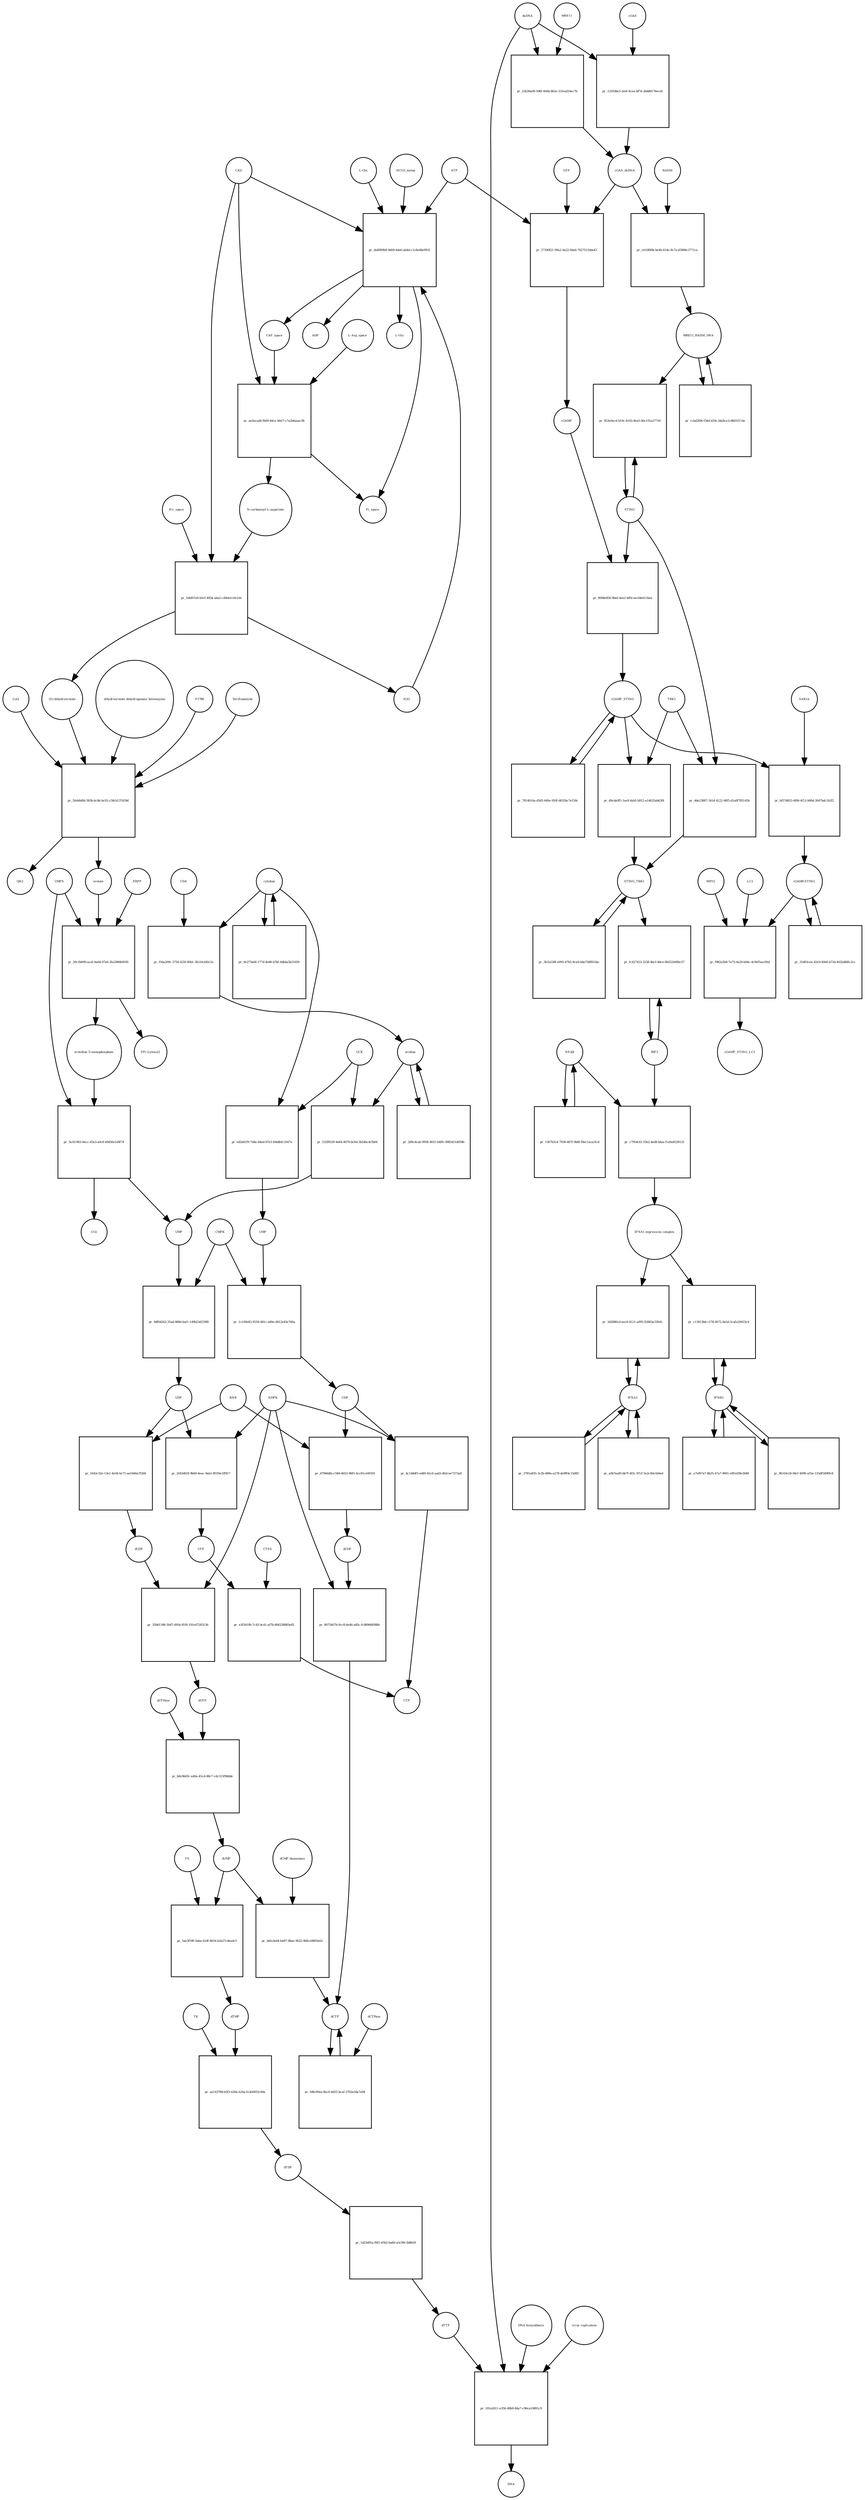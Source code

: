 strict digraph  {
"L-Gln" [annotation="", bipartite=0, cls="simple chemical", fontsize=4, label="L-Gln", shape=circle];
"pr_da8989b9-9d09-4de6-ab4d-c1c8e48e9931" [annotation="", bipartite=1, cls=process, fontsize=4, label="pr_da8989b9-9d09-4de6-ab4d-c1c8e48e9931", shape=square];
CAP_space [annotation="", bipartite=0, cls="simple chemical", fontsize=4, label=CAP_space, shape=circle];
CAD [annotation="", bipartite=0, cls=macromolecule, fontsize=4, label=CAD, shape=circle];
HCO3_minus [annotation="", bipartite=0, cls="simple chemical", fontsize=4, label=HCO3_minus, shape=circle];
H2O [annotation="", bipartite=0, cls="simple chemical", fontsize=4, label=H2O, shape=circle];
ATP [annotation="", bipartite=0, cls="simple chemical", fontsize=4, label=ATP, shape=circle];
"L-Glu" [annotation="", bipartite=0, cls="simple chemical", fontsize=4, label="L-Glu", shape=circle];
ADP [annotation="", bipartite=0, cls="simple chemical", fontsize=4, label=ADP, shape=circle];
Pi_space [annotation="", bipartite=0, cls="simple chemical", fontsize=4, label=Pi_space, shape=circle];
cytidine [annotation="", bipartite=0, cls="simple chemical", fontsize=4, label=cytidine, shape=circle];
"pr_f5da209c-3750-425f-80b1-3fe10cb92c5c" [annotation="", bipartite=1, cls=process, fontsize=4, label="pr_f5da209c-3750-425f-80b1-3fe10cb92c5c", shape=square];
uridine [annotation="", bipartite=0, cls="simple chemical", fontsize=4, label=uridine, shape=circle];
CDA [annotation="", bipartite=0, cls=macromolecule, fontsize=4, label=CDA, shape=circle];
"pr_532f8529-4e64-4679-bc6d-3b54bc4cfb84" [annotation="", bipartite=1, cls=process, fontsize=4, label="pr_532f8529-4e64-4679-bc6d-3b54bc4cfb84", shape=square];
UMP [annotation="", bipartite=0, cls="simple chemical", fontsize=4, label=UMP, shape=circle];
UCK [annotation="", bipartite=0, cls=macromolecule, fontsize=4, label=UCK, shape=circle];
"pr_ed2d41f9-7d4e-44ed-87e3-fd4db411047a" [annotation="", bipartite=1, cls=process, fontsize=4, label="pr_ed2d41f9-7d4e-44ed-87e3-fd4db411047a", shape=square];
CMP [annotation="", bipartite=0, cls="simple chemical", fontsize=4, label=CMP, shape=circle];
"pr_2d9cdcab-9958-4021-b485-3985451d058b" [annotation="", bipartite=1, cls=process, fontsize=4, label="pr_2d9cdcab-9958-4021-b485-3985451d058b", shape=square];
"pr_9e273a66-177d-4e88-b7bf-4db6a5b31659" [annotation="", bipartite=1, cls=process, fontsize=4, label="pr_9e273a66-177d-4e88-b7bf-4db6a5b31659", shape=square];
"pr_9df64263-35ad-488d-baf1-149b23d159f8" [annotation="", bipartite=1, cls=process, fontsize=4, label="pr_9df64263-35ad-488d-baf1-149b23d159f8", shape=square];
UDP [annotation="", bipartite=0, cls="simple chemical", fontsize=4, label=UDP, shape=circle];
CMPK [annotation="", bipartite=0, cls=macromolecule, fontsize=4, label=CMPK, shape=circle];
"pr_1c109e83-9558-481c-a80e-d912e43e766a" [annotation="", bipartite=1, cls=process, fontsize=4, label="pr_1c109e83-9558-481c-a80e-d912e43e766a", shape=square];
CDP [annotation="", bipartite=0, cls="simple chemical", fontsize=4, label=CDP, shape=circle];
"pr_2043d02f-9b60-4eac-9ab1-8f1f0e1ff817" [annotation="", bipartite=1, cls=process, fontsize=4, label="pr_2043d02f-9b60-4eac-9ab1-8f1f0e1ff817", shape=square];
UTP [annotation="", bipartite=0, cls="simple chemical", fontsize=4, label=UTP, shape=circle];
NDPK [annotation="", bipartite=0, cls=macromolecule, fontsize=4, label=NDPK, shape=circle];
"pr_4c148df5-ed49-45c0-aad3-d62cee7273a8" [annotation="", bipartite=1, cls=process, fontsize=4, label="pr_4c148df5-ed49-45c0-aad3-d62cee7273a8", shape=square];
CTP [annotation="", bipartite=0, cls="simple chemical", fontsize=4, label=CTP, shape=circle];
"pr_e2f5619b-7c43-4c41-af7b-806238883e82" [annotation="", bipartite=1, cls=process, fontsize=4, label="pr_e2f5619b-7c43-4c41-af7b-806238883e82", shape=square];
CTPS [annotation="", bipartite=0, cls=macromolecule, fontsize=4, label=CTPS, shape=circle];
"pr_1642c32e-13e1-4e58-bc71-ae5446a7f2b9" [annotation="", bipartite=1, cls=process, fontsize=4, label="pr_1642c32e-13e1-4e58-bc71-ae5446a7f2b9", shape=square];
dUDP [annotation="", bipartite=0, cls="simple chemical", fontsize=4, label=dUDP, shape=circle];
RNR [annotation="", bipartite=0, cls=macromolecule, fontsize=4, label=RNR, shape=circle];
"pr_35b81348-50d7-495d-81f6-191e0728313b" [annotation="", bipartite=1, cls=process, fontsize=4, label="pr_35b81348-50d7-495d-81f6-191e0728313b", shape=square];
dUTP [annotation="", bipartite=0, cls="simple chemical", fontsize=4, label=dUTP, shape=circle];
dCDP [annotation="", bipartite=0, cls="simple chemical", fontsize=4, label=dCDP, shape=circle];
"pr_8075467b-9cc8-4e46-a85c-fc88966f088b" [annotation="", bipartite=1, cls=process, fontsize=4, label="pr_8075467b-9cc8-4e46-a85c-fc88966f088b", shape=square];
dCTP [annotation="", bipartite=0, cls="simple chemical", fontsize=4, label=dCTP, shape=circle];
"pr_d7966dfa-c584-4653-96f5-4cc81ce00181" [annotation="", bipartite=1, cls=process, fontsize=4, label="pr_d7966dfa-c584-4653-96f5-4cc81ce00181", shape=square];
"pr_bdc06d3c-a40a-45cd-88c7-cdc515f98dde" [annotation="", bipartite=1, cls=process, fontsize=4, label="pr_bdc06d3c-a40a-45cd-88c7-cdc515f98dde", shape=square];
dUMP [annotation="", bipartite=0, cls="simple chemical", fontsize=4, label=dUMP, shape=circle];
dUTPase [annotation="", bipartite=0, cls=macromolecule, fontsize=4, label=dUTPase, shape=circle];
"pr_fd8c99ee-8ec6-4d55-bcaf-5762e5da7a94" [annotation="", bipartite=1, cls=process, fontsize=4, label="pr_fd8c99ee-8ec6-4d55-bcaf-5762e5da7a94", shape=square];
dCTPase [annotation="", bipartite=0, cls=macromolecule, fontsize=4, label=dCTPase, shape=circle];
"pr_dafa3a44-b447-48ae-9b22-068ca9865e62" [annotation="", bipartite=1, cls=process, fontsize=4, label="pr_dafa3a44-b447-48ae-9b22-068ca9865e62", shape=square];
"dCMP deaminase" [annotation="", bipartite=0, cls=macromolecule, fontsize=4, label="dCMP deaminase", shape=circle];
"pr_5ae3f59f-5aba-41df-8d16-b2e27cdeadc5" [annotation="", bipartite=1, cls=process, fontsize=4, label="pr_5ae3f59f-5aba-41df-8d16-b2e27cdeadc5", shape=square];
dTMP [annotation="", bipartite=0, cls="simple chemical", fontsize=4, label=dTMP, shape=circle];
TS [annotation="", bipartite=0, cls=macromolecule, fontsize=4, label=TS, shape=circle];
"pr_ae143788-b5f3-430a-b24a-fe3e6853c00a" [annotation="", bipartite=1, cls=process, fontsize=4, label="pr_ae143788-b5f3-430a-b24a-fe3e6853c00a", shape=square];
dTDP [annotation="", bipartite=0, cls="simple chemical", fontsize=4, label=dTDP, shape=circle];
TK [annotation="", bipartite=0, cls=macromolecule, fontsize=4, label=TK, shape=circle];
"pr_1d23d91a-f6f1-45b2-ba60-a5c99c3b8b59" [annotation="", bipartite=1, cls=process, fontsize=4, label="pr_1d23d91a-f6f1-45b2-ba60-a5c99c3b8b59", shape=square];
dTTP [annotation="", bipartite=0, cls="simple chemical", fontsize=4, label=dTTP, shape=circle];
dsDNA [annotation="", bipartite=0, cls="simple chemical", fontsize=4, label=dsDNA, shape=circle];
"pr_122938e3-2eef-4cea-bf7d-2bdd8176ece0" [annotation="", bipartite=1, cls=process, fontsize=4, label="pr_122938e3-2eef-4cea-bf7d-2bdd8176ece0", shape=square];
cGAS [annotation="", bipartite=0, cls=macromolecule, fontsize=4, label=cGAS, shape=circle];
cGAS_dsDNA [annotation="", bipartite=0, cls=complex, fontsize=4, label=cGAS_dsDNA, shape=circle];
"pr_57180f21-99a2-4a22-9da6-7627511bbe43" [annotation="", bipartite=1, cls=process, fontsize=4, label="pr_57180f21-99a2-4a22-9da6-7627511bbe43", shape=square];
GTP [annotation="", bipartite=0, cls="simple chemical", fontsize=4, label=GTP, shape=circle];
cGAMP [annotation="", bipartite=0, cls="simple chemical", fontsize=4, label=cGAMP, shape=circle];
"pr_9008e856-8bef-4ee2-bffd-eecfde611bee" [annotation="", bipartite=1, cls=process, fontsize=4, label="pr_9008e856-8bef-4ee2-bffd-eecfde611bee", shape=square];
STING [annotation="", bipartite=0, cls="macromolecule multimer", fontsize=4, label=STING, shape=circle];
cGAMP_STING [annotation="", bipartite=0, cls=complex, fontsize=4, label=cGAMP_STING, shape=circle];
TBK1 [annotation="", bipartite=0, cls=macromolecule, fontsize=4, label=TBK1, shape=circle];
"pr_d9cda0f5-1ae9-4ab5-b912-a14625ab63f4" [annotation="", bipartite=1, cls=process, fontsize=4, label="pr_d9cda0f5-1ae9-4ab5-b912-a14625ab63f4", shape=square];
STING_TBK1 [annotation="", bipartite=0, cls=complex, fontsize=4, label=STING_TBK1, shape=circle];
"pr_7814014a-d5d5-440e-950f-d655bc7e156c" [annotation="", bipartite=1, cls=process, fontsize=4, label="pr_7814014a-d5d5-440e-950f-d655bc7e156c", shape=square];
"pr_3b1b238f-e095-47b5-9ca9-0da758f851be" [annotation="", bipartite=1, cls=process, fontsize=4, label="pr_3b1b238f-e095-47b5-9ca9-0da758f851be", shape=square];
"NF-kB" [annotation="", bipartite=0, cls=complex, fontsize=4, label="NF-kB", shape=circle];
"pr_1367b3c4-7938-467f-9b6f-f8ec1aca1fcd" [annotation="", bipartite=1, cls=process, fontsize=4, label="pr_1367b3c4-7938-467f-9b6f-f8ec1aca1fcd", shape=square];
IFNA1 [annotation="", bipartite=0, cls="nucleic acid feature", fontsize=4, label=IFNA1, shape=circle];
"pr_a0b7eaf0-bb7f-4f3c-97cf-5e2c40e1b0ed" [annotation="", bipartite=1, cls=process, fontsize=4, label="pr_a0b7eaf0-bb7f-4f3c-97cf-5e2c40e1b0ed", shape=square];
IFNB1 [annotation="", bipartite=0, cls="nucleic acid feature", fontsize=4, label=IFNB1, shape=circle];
"pr_8fc63e18-06cf-4090-a55e-155df549f9c8" [annotation="", bipartite=1, cls=process, fontsize=4, label="pr_8fc63e18-06cf-4090-a55e-155df549f9c8", shape=square];
"pr_2781e835-3c2b-489a-a278-de9ff4c15d85" [annotation="", bipartite=1, cls=process, fontsize=4, label="pr_2781e835-3c2b-489a-a278-de9ff4c15d85", shape=square];
"pr_a7ef67a7-8b35-47a7-9001-ef81d39e3948" [annotation="", bipartite=1, cls=process, fontsize=4, label="pr_a7ef67a7-8b35-47a7-9001-ef81d39e3948", shape=square];
"pr_c13913bd-c578-4672-8a5d-5cafa29433c4" [annotation="", bipartite=1, cls=process, fontsize=4, label="pr_c13913bd-c578-4672-8a5d-5cafa29433c4", shape=square];
"IFNA1 expression complex" [annotation="", bipartite=0, cls=complex, fontsize=4, label="IFNA1 expression complex", shape=circle];
"cGAMP-STING" [annotation="", bipartite=0, cls=complex, fontsize=4, label="cGAMP-STING", shape=circle];
"pr_35493cea-42e9-40e6-b73d-4032d86fc2cc" [annotation="", bipartite=1, cls=process, fontsize=4, label="pr_35493cea-42e9-40e6-b73d-4032d86fc2cc", shape=square];
"pr_22b30a08-596f-4044-862e-331eaf24ec7b" [annotation="", bipartite=1, cls=process, fontsize=4, label="pr_22b30a08-596f-4044-862e-331eaf24ec7b", shape=square];
MRE11 [annotation="", bipartite=0, cls="macromolecule multimer", fontsize=4, label=MRE11, shape=circle];
RAD50 [annotation="", bipartite=0, cls="macromolecule multimer", fontsize=4, label=RAD50, shape=circle];
"pr_cb10f80b-be4b-414e-8c7a-d3968c2771ca" [annotation="", bipartite=1, cls=process, fontsize=4, label="pr_cb10f80b-be4b-414e-8c7a-d3968c2771ca", shape=square];
MRE11_RAD50_DNA [annotation="", bipartite=0, cls=complex, fontsize=4, label=MRE11_RAD50_DNA, shape=circle];
IRF3 [annotation="", bipartite=0, cls="macromolecule multimer", fontsize=4, label=IRF3, shape=circle];
"pr_fc427453-3238-4bcf-8dce-8b552449bc57" [annotation="", bipartite=1, cls=process, fontsize=4, label="pr_fc427453-3238-4bcf-8dce-8b552449bc57", shape=square];
"pr_bf57d655-4f66-4f13-b90d-3047bdc1b2f2" [annotation="", bipartite=1, cls=process, fontsize=4, label="pr_bf57d655-4f66-4f13-b90d-3047bdc1b2f2", shape=square];
SAR1A [annotation="", bipartite=0, cls=macromolecule, fontsize=4, label=SAR1A, shape=circle];
"pr_f982a5b6-7a75-4e29-b06c-4c9ef5aa1f6d" [annotation="", bipartite=1, cls=process, fontsize=4, label="pr_f982a5b6-7a75-4e29-b06c-4c9ef5aa1f6d", shape=square];
LC3 [annotation="", bipartite=0, cls=macromolecule, fontsize=4, label=LC3, shape=circle];
cGAMP_STING_LC3 [annotation="", bipartite=0, cls=complex, fontsize=4, label=cGAMP_STING_LC3, shape=circle];
WIPI2 [annotation="", bipartite=0, cls=macromolecule, fontsize=4, label=WIPI2, shape=circle];
"pr_853e9ec4-b19c-4163-8ea5-40c191a37718" [annotation="", bipartite=1, cls=process, fontsize=4, label="pr_853e9ec4-b19c-4163-8ea5-40c191a37718", shape=square];
"pr_dde23887-341d-4122-96f5-d1a0f785145b" [annotation="", bipartite=1, cls=process, fontsize=4, label="pr_dde23887-341d-4122-96f5-d1a0f785145b", shape=square];
"pr_ccbd2f96-f34d-459c-bb2b-e1c8601f114a" [annotation="", bipartite=1, cls=process, fontsize=4, label="pr_ccbd2f96-f34d-459c-bb2b-e1c8601f114a", shape=square];
"pr_ae0acadb-fb09-44ce-b0e7-c7a2b6aaac9b" [annotation="", bipartite=1, cls=process, fontsize=4, label="pr_ae0acadb-fb09-44ce-b0e7-c7a2b6aaac9b", shape=square];
"N-carbamoyl-L-aspartate" [annotation="", bipartite=0, cls="simple chemical", fontsize=4, label="N-carbamoyl-L-aspartate", shape=circle];
"L-Asp_space" [annotation="", bipartite=0, cls="simple chemical", fontsize=4, label="L-Asp_space", shape=circle];
"pr_1bbf67e9-b5cf-4834-aba2-cd9eb1c0e1eb" [annotation="", bipartite=1, cls=process, fontsize=4, label="pr_1bbf67e9-b5cf-4834-aba2-cd9eb1c0e1eb", shape=square];
"(S)-dihydroorotate" [annotation="", bipartite=0, cls="simple chemical", fontsize=4, label="(S)-dihydroorotate", shape=circle];
"H+_space" [annotation="", bipartite=0, cls="simple chemical", fontsize=4, label="H+_space", shape=circle];
"pr_5feb8d0d-583b-4c8d-bc92-c58cb137d39d" [annotation="", bipartite=1, cls=process, fontsize=4, label="pr_5feb8d0d-583b-4c8d-bc92-c58cb137d39d", shape=square];
orotate [annotation="", bipartite=0, cls="simple chemical", fontsize=4, label=orotate, shape=circle];
"dihydroorotate dehydrogenase holoenzyme" [annotation="", bipartite=0, cls="simple chemical", fontsize=4, label="dihydroorotate dehydrogenase holoenzyme", shape=circle];
P1788 [annotation="", bipartite=0, cls="simple chemical", fontsize=4, label=P1788, shape=circle];
Teriflunomide [annotation="", bipartite=0, cls="simple chemical", fontsize=4, label=Teriflunomide, shape=circle];
CoQ [annotation="", bipartite=0, cls="simple chemical", fontsize=4, label=CoQ, shape=circle];
QH2 [annotation="", bipartite=0, cls="simple chemical", fontsize=4, label=QH2, shape=circle];
"pr_50c5b099-acaf-4a0d-97a6-3fa2986b9595" [annotation="", bipartite=1, cls=process, fontsize=4, label="pr_50c5b099-acaf-4a0d-97a6-3fa2986b9595", shape=square];
"orotidine 5'-monophosphate" [annotation="", bipartite=0, cls="simple chemical", fontsize=4, label="orotidine 5'-monophosphate", shape=circle];
UMPS [annotation="", bipartite=0, cls="macromolecule multimer", fontsize=4, label=UMPS, shape=circle];
PRPP [annotation="", bipartite=0, cls="simple chemical", fontsize=4, label=PRPP, shape=circle];
"PPi [cytosol]" [annotation="", bipartite=0, cls="simple chemical", fontsize=4, label="PPi [cytosol]", shape=circle];
"pr_5a1fc963-8ecc-45a3-a0c8-b9d56e1e8f74" [annotation="", bipartite=1, cls=process, fontsize=4, label="pr_5a1fc963-8ecc-45a3-a0c8-b9d56e1e8f74", shape=square];
CO2 [annotation="", bipartite=0, cls="simple chemical", fontsize=4, label=CO2, shape=circle];
"pr_181a2611-e356-48b9-84a7-c96ca10891c9" [annotation="", bipartite=1, cls=process, fontsize=4, label="pr_181a2611-e356-48b9-84a7-c96ca10891c9", shape=square];
DNA [annotation="", bipartite=0, cls="nucleic acid feature", fontsize=4, label=DNA, shape=circle];
"DNA biosynthesis" [annotation="urn_miriam_obo.go_GO%3A0071897", bipartite=0, cls=phenotype, fontsize=4, label="DNA biosynthesis", shape=circle];
"virus replication" [annotation="", bipartite=0, cls=phenotype, fontsize=4, label="virus replication", shape=circle];
"pr_2d2880cd-eec8-4121-a995-92883a33fefc" [annotation="", bipartite=1, cls=process, fontsize=4, label="pr_2d2880cd-eec8-4121-a995-92883a33fefc", shape=square];
"pr_c7954cf2-55b2-4ed8-bfaa-f1a9a8228125" [annotation="", bipartite=1, cls=process, fontsize=4, label="pr_c7954cf2-55b2-4ed8-bfaa-f1a9a8228125", shape=square];
"L-Gln" -> "pr_da8989b9-9d09-4de6-ab4d-c1c8e48e9931"  [annotation="", interaction_type=consumption];
"pr_da8989b9-9d09-4de6-ab4d-c1c8e48e9931" -> CAP_space  [annotation="", interaction_type=production];
"pr_da8989b9-9d09-4de6-ab4d-c1c8e48e9931" -> "L-Glu"  [annotation="", interaction_type=production];
"pr_da8989b9-9d09-4de6-ab4d-c1c8e48e9931" -> ADP  [annotation="", interaction_type=production];
"pr_da8989b9-9d09-4de6-ab4d-c1c8e48e9931" -> Pi_space  [annotation="", interaction_type=production];
CAP_space -> "pr_ae0acadb-fb09-44ce-b0e7-c7a2b6aaac9b"  [annotation="", interaction_type=consumption];
CAD -> "pr_da8989b9-9d09-4de6-ab4d-c1c8e48e9931"  [annotation=urn_miriam_reactome_REACT_1698, interaction_type=catalysis];
CAD -> "pr_ae0acadb-fb09-44ce-b0e7-c7a2b6aaac9b"  [annotation=urn_miriam_reactome_REACT_1698, interaction_type=catalysis];
CAD -> "pr_1bbf67e9-b5cf-4834-aba2-cd9eb1c0e1eb"  [annotation=urn_miriam_reactome_REACT_1698, interaction_type=catalysis];
HCO3_minus -> "pr_da8989b9-9d09-4de6-ab4d-c1c8e48e9931"  [annotation="", interaction_type=consumption];
H2O -> "pr_da8989b9-9d09-4de6-ab4d-c1c8e48e9931"  [annotation="", interaction_type=consumption];
ATP -> "pr_da8989b9-9d09-4de6-ab4d-c1c8e48e9931"  [annotation="", interaction_type=consumption];
ATP -> "pr_57180f21-99a2-4a22-9da6-7627511bbe43"  [annotation="", interaction_type=consumption];
cytidine -> "pr_f5da209c-3750-425f-80b1-3fe10cb92c5c"  [annotation="", interaction_type=consumption];
cytidine -> "pr_ed2d41f9-7d4e-44ed-87e3-fd4db411047a"  [annotation="", interaction_type=consumption];
cytidine -> "pr_9e273a66-177d-4e88-b7bf-4db6a5b31659"  [annotation="", interaction_type=consumption];
"pr_f5da209c-3750-425f-80b1-3fe10cb92c5c" -> uridine  [annotation="", interaction_type=production];
uridine -> "pr_532f8529-4e64-4679-bc6d-3b54bc4cfb84"  [annotation="", interaction_type=consumption];
uridine -> "pr_2d9cdcab-9958-4021-b485-3985451d058b"  [annotation="", interaction_type=consumption];
CDA -> "pr_f5da209c-3750-425f-80b1-3fe10cb92c5c"  [annotation="", interaction_type=catalysis];
"pr_532f8529-4e64-4679-bc6d-3b54bc4cfb84" -> UMP  [annotation="", interaction_type=production];
UMP -> "pr_9df64263-35ad-488d-baf1-149b23d159f8"  [annotation="", interaction_type=consumption];
UCK -> "pr_532f8529-4e64-4679-bc6d-3b54bc4cfb84"  [annotation="", interaction_type=catalysis];
UCK -> "pr_ed2d41f9-7d4e-44ed-87e3-fd4db411047a"  [annotation="", interaction_type=catalysis];
"pr_ed2d41f9-7d4e-44ed-87e3-fd4db411047a" -> CMP  [annotation="", interaction_type=production];
CMP -> "pr_1c109e83-9558-481c-a80e-d912e43e766a"  [annotation="", interaction_type=consumption];
"pr_2d9cdcab-9958-4021-b485-3985451d058b" -> uridine  [annotation="", interaction_type=production];
"pr_9e273a66-177d-4e88-b7bf-4db6a5b31659" -> cytidine  [annotation="", interaction_type=production];
"pr_9df64263-35ad-488d-baf1-149b23d159f8" -> UDP  [annotation="", interaction_type=production];
UDP -> "pr_2043d02f-9b60-4eac-9ab1-8f1f0e1ff817"  [annotation="", interaction_type=consumption];
UDP -> "pr_1642c32e-13e1-4e58-bc71-ae5446a7f2b9"  [annotation="", interaction_type=consumption];
CMPK -> "pr_9df64263-35ad-488d-baf1-149b23d159f8"  [annotation="", interaction_type=catalysis];
CMPK -> "pr_1c109e83-9558-481c-a80e-d912e43e766a"  [annotation="", interaction_type=catalysis];
"pr_1c109e83-9558-481c-a80e-d912e43e766a" -> CDP  [annotation="", interaction_type=production];
CDP -> "pr_4c148df5-ed49-45c0-aad3-d62cee7273a8"  [annotation="", interaction_type=consumption];
CDP -> "pr_d7966dfa-c584-4653-96f5-4cc81ce00181"  [annotation="", interaction_type=consumption];
"pr_2043d02f-9b60-4eac-9ab1-8f1f0e1ff817" -> UTP  [annotation="", interaction_type=production];
UTP -> "pr_e2f5619b-7c43-4c41-af7b-806238883e82"  [annotation="", interaction_type=consumption];
NDPK -> "pr_2043d02f-9b60-4eac-9ab1-8f1f0e1ff817"  [annotation="", interaction_type=catalysis];
NDPK -> "pr_4c148df5-ed49-45c0-aad3-d62cee7273a8"  [annotation="", interaction_type=catalysis];
NDPK -> "pr_35b81348-50d7-495d-81f6-191e0728313b"  [annotation="", interaction_type=catalysis];
NDPK -> "pr_8075467b-9cc8-4e46-a85c-fc88966f088b"  [annotation="", interaction_type=catalysis];
"pr_4c148df5-ed49-45c0-aad3-d62cee7273a8" -> CTP  [annotation="", interaction_type=production];
"pr_e2f5619b-7c43-4c41-af7b-806238883e82" -> CTP  [annotation="", interaction_type=production];
CTPS -> "pr_e2f5619b-7c43-4c41-af7b-806238883e82"  [annotation="", interaction_type=catalysis];
"pr_1642c32e-13e1-4e58-bc71-ae5446a7f2b9" -> dUDP  [annotation="", interaction_type=production];
dUDP -> "pr_35b81348-50d7-495d-81f6-191e0728313b"  [annotation="", interaction_type=consumption];
RNR -> "pr_1642c32e-13e1-4e58-bc71-ae5446a7f2b9"  [annotation="", interaction_type=catalysis];
RNR -> "pr_d7966dfa-c584-4653-96f5-4cc81ce00181"  [annotation="", interaction_type=catalysis];
"pr_35b81348-50d7-495d-81f6-191e0728313b" -> dUTP  [annotation="", interaction_type=production];
dUTP -> "pr_bdc06d3c-a40a-45cd-88c7-cdc515f98dde"  [annotation="", interaction_type=consumption];
dCDP -> "pr_8075467b-9cc8-4e46-a85c-fc88966f088b"  [annotation="", interaction_type=consumption];
"pr_8075467b-9cc8-4e46-a85c-fc88966f088b" -> dCTP  [annotation="", interaction_type=production];
dCTP -> "pr_fd8c99ee-8ec6-4d55-bcaf-5762e5da7a94"  [annotation="", interaction_type=consumption];
"pr_d7966dfa-c584-4653-96f5-4cc81ce00181" -> dCDP  [annotation="", interaction_type=production];
"pr_bdc06d3c-a40a-45cd-88c7-cdc515f98dde" -> dUMP  [annotation="", interaction_type=production];
dUMP -> "pr_dafa3a44-b447-48ae-9b22-068ca9865e62"  [annotation="", interaction_type=consumption];
dUMP -> "pr_5ae3f59f-5aba-41df-8d16-b2e27cdeadc5"  [annotation="", interaction_type=consumption];
dUTPase -> "pr_bdc06d3c-a40a-45cd-88c7-cdc515f98dde"  [annotation="", interaction_type=catalysis];
"pr_fd8c99ee-8ec6-4d55-bcaf-5762e5da7a94" -> dCTP  [annotation="", interaction_type=production];
dCTPase -> "pr_fd8c99ee-8ec6-4d55-bcaf-5762e5da7a94"  [annotation="", interaction_type=catalysis];
"pr_dafa3a44-b447-48ae-9b22-068ca9865e62" -> dCTP  [annotation="", interaction_type=production];
"dCMP deaminase" -> "pr_dafa3a44-b447-48ae-9b22-068ca9865e62"  [annotation="", interaction_type=catalysis];
"pr_5ae3f59f-5aba-41df-8d16-b2e27cdeadc5" -> dTMP  [annotation="", interaction_type=production];
dTMP -> "pr_ae143788-b5f3-430a-b24a-fe3e6853c00a"  [annotation="", interaction_type=consumption];
TS -> "pr_5ae3f59f-5aba-41df-8d16-b2e27cdeadc5"  [annotation="", interaction_type=catalysis];
"pr_ae143788-b5f3-430a-b24a-fe3e6853c00a" -> dTDP  [annotation="", interaction_type=production];
dTDP -> "pr_1d23d91a-f6f1-45b2-ba60-a5c99c3b8b59"  [annotation="", interaction_type=consumption];
TK -> "pr_ae143788-b5f3-430a-b24a-fe3e6853c00a"  [annotation="", interaction_type=catalysis];
"pr_1d23d91a-f6f1-45b2-ba60-a5c99c3b8b59" -> dTTP  [annotation="", interaction_type=production];
dTTP -> "pr_181a2611-e356-48b9-84a7-c96ca10891c9"  [annotation="", interaction_type=consumption];
dsDNA -> "pr_122938e3-2eef-4cea-bf7d-2bdd8176ece0"  [annotation="", interaction_type=consumption];
dsDNA -> "pr_22b30a08-596f-4044-862e-331eaf24ec7b"  [annotation="", interaction_type=consumption];
dsDNA -> "pr_181a2611-e356-48b9-84a7-c96ca10891c9"  [annotation="", interaction_type=consumption];
"pr_122938e3-2eef-4cea-bf7d-2bdd8176ece0" -> cGAS_dsDNA  [annotation="", interaction_type=production];
cGAS -> "pr_122938e3-2eef-4cea-bf7d-2bdd8176ece0"  [annotation="", interaction_type=consumption];
cGAS_dsDNA -> "pr_57180f21-99a2-4a22-9da6-7627511bbe43"  [annotation="", interaction_type=catalysis];
cGAS_dsDNA -> "pr_cb10f80b-be4b-414e-8c7a-d3968c2771ca"  [annotation="", interaction_type=consumption];
"pr_57180f21-99a2-4a22-9da6-7627511bbe43" -> cGAMP  [annotation="", interaction_type=production];
GTP -> "pr_57180f21-99a2-4a22-9da6-7627511bbe43"  [annotation="", interaction_type=consumption];
cGAMP -> "pr_9008e856-8bef-4ee2-bffd-eecfde611bee"  [annotation="", interaction_type=consumption];
"pr_9008e856-8bef-4ee2-bffd-eecfde611bee" -> cGAMP_STING  [annotation="", interaction_type=production];
STING -> "pr_9008e856-8bef-4ee2-bffd-eecfde611bee"  [annotation="", interaction_type=consumption];
STING -> "pr_853e9ec4-b19c-4163-8ea5-40c191a37718"  [annotation="", interaction_type=consumption];
STING -> "pr_dde23887-341d-4122-96f5-d1a0f785145b"  [annotation="", interaction_type=consumption];
cGAMP_STING -> "pr_d9cda0f5-1ae9-4ab5-b912-a14625ab63f4"  [annotation="", interaction_type=consumption];
cGAMP_STING -> "pr_7814014a-d5d5-440e-950f-d655bc7e156c"  [annotation="", interaction_type=consumption];
cGAMP_STING -> "pr_bf57d655-4f66-4f13-b90d-3047bdc1b2f2"  [annotation="", interaction_type=consumption];
TBK1 -> "pr_d9cda0f5-1ae9-4ab5-b912-a14625ab63f4"  [annotation="", interaction_type=consumption];
TBK1 -> "pr_dde23887-341d-4122-96f5-d1a0f785145b"  [annotation="", interaction_type=consumption];
"pr_d9cda0f5-1ae9-4ab5-b912-a14625ab63f4" -> STING_TBK1  [annotation="", interaction_type=production];
STING_TBK1 -> "pr_3b1b238f-e095-47b5-9ca9-0da758f851be"  [annotation="", interaction_type=consumption];
STING_TBK1 -> "pr_fc427453-3238-4bcf-8dce-8b552449bc57"  [annotation="", interaction_type=catalysis];
"pr_7814014a-d5d5-440e-950f-d655bc7e156c" -> cGAMP_STING  [annotation="", interaction_type=production];
"pr_3b1b238f-e095-47b5-9ca9-0da758f851be" -> STING_TBK1  [annotation="", interaction_type=production];
"NF-kB" -> "pr_1367b3c4-7938-467f-9b6f-f8ec1aca1fcd"  [annotation="", interaction_type=consumption];
"NF-kB" -> "pr_c7954cf2-55b2-4ed8-bfaa-f1a9a8228125"  [annotation="", interaction_type=consumption];
"pr_1367b3c4-7938-467f-9b6f-f8ec1aca1fcd" -> "NF-kB"  [annotation="", interaction_type=production];
IFNA1 -> "pr_a0b7eaf0-bb7f-4f3c-97cf-5e2c40e1b0ed"  [annotation="", interaction_type=consumption];
IFNA1 -> "pr_2781e835-3c2b-489a-a278-de9ff4c15d85"  [annotation="", interaction_type=consumption];
IFNA1 -> "pr_2d2880cd-eec8-4121-a995-92883a33fefc"  [annotation="", interaction_type=consumption];
"pr_a0b7eaf0-bb7f-4f3c-97cf-5e2c40e1b0ed" -> IFNA1  [annotation="", interaction_type=production];
IFNB1 -> "pr_8fc63e18-06cf-4090-a55e-155df549f9c8"  [annotation="", interaction_type=consumption];
IFNB1 -> "pr_a7ef67a7-8b35-47a7-9001-ef81d39e3948"  [annotation="", interaction_type=consumption];
IFNB1 -> "pr_c13913bd-c578-4672-8a5d-5cafa29433c4"  [annotation="", interaction_type=consumption];
"pr_8fc63e18-06cf-4090-a55e-155df549f9c8" -> IFNB1  [annotation="", interaction_type=production];
"pr_2781e835-3c2b-489a-a278-de9ff4c15d85" -> IFNA1  [annotation="", interaction_type=production];
"pr_a7ef67a7-8b35-47a7-9001-ef81d39e3948" -> IFNB1  [annotation="", interaction_type=production];
"pr_c13913bd-c578-4672-8a5d-5cafa29433c4" -> IFNB1  [annotation="", interaction_type=production];
"IFNA1 expression complex" -> "pr_c13913bd-c578-4672-8a5d-5cafa29433c4"  [annotation="", interaction_type=stimulation];
"IFNA1 expression complex" -> "pr_2d2880cd-eec8-4121-a995-92883a33fefc"  [annotation="", interaction_type=stimulation];
"cGAMP-STING" -> "pr_35493cea-42e9-40e6-b73d-4032d86fc2cc"  [annotation="", interaction_type=consumption];
"cGAMP-STING" -> "pr_f982a5b6-7a75-4e29-b06c-4c9ef5aa1f6d"  [annotation="", interaction_type=consumption];
"pr_35493cea-42e9-40e6-b73d-4032d86fc2cc" -> "cGAMP-STING"  [annotation="", interaction_type=production];
"pr_22b30a08-596f-4044-862e-331eaf24ec7b" -> cGAS_dsDNA  [annotation="", interaction_type=production];
MRE11 -> "pr_22b30a08-596f-4044-862e-331eaf24ec7b"  [annotation="", interaction_type=consumption];
RAD50 -> "pr_cb10f80b-be4b-414e-8c7a-d3968c2771ca"  [annotation="", interaction_type=consumption];
"pr_cb10f80b-be4b-414e-8c7a-d3968c2771ca" -> MRE11_RAD50_DNA  [annotation="", interaction_type=production];
MRE11_RAD50_DNA -> "pr_853e9ec4-b19c-4163-8ea5-40c191a37718"  [annotation="", interaction_type=catalysis];
MRE11_RAD50_DNA -> "pr_ccbd2f96-f34d-459c-bb2b-e1c8601f114a"  [annotation="", interaction_type=consumption];
IRF3 -> "pr_fc427453-3238-4bcf-8dce-8b552449bc57"  [annotation="", interaction_type=consumption];
IRF3 -> "pr_c7954cf2-55b2-4ed8-bfaa-f1a9a8228125"  [annotation="", interaction_type=consumption];
"pr_fc427453-3238-4bcf-8dce-8b552449bc57" -> IRF3  [annotation="", interaction_type=production];
"pr_bf57d655-4f66-4f13-b90d-3047bdc1b2f2" -> "cGAMP-STING"  [annotation="", interaction_type=production];
SAR1A -> "pr_bf57d655-4f66-4f13-b90d-3047bdc1b2f2"  [annotation="", interaction_type=catalysis];
"pr_f982a5b6-7a75-4e29-b06c-4c9ef5aa1f6d" -> cGAMP_STING_LC3  [annotation="", interaction_type=production];
LC3 -> "pr_f982a5b6-7a75-4e29-b06c-4c9ef5aa1f6d"  [annotation="", interaction_type=consumption];
WIPI2 -> "pr_f982a5b6-7a75-4e29-b06c-4c9ef5aa1f6d"  [annotation="", interaction_type=catalysis];
"pr_853e9ec4-b19c-4163-8ea5-40c191a37718" -> STING  [annotation="", interaction_type=production];
"pr_dde23887-341d-4122-96f5-d1a0f785145b" -> STING_TBK1  [annotation="", interaction_type=production];
"pr_ccbd2f96-f34d-459c-bb2b-e1c8601f114a" -> MRE11_RAD50_DNA  [annotation="", interaction_type=production];
"pr_ae0acadb-fb09-44ce-b0e7-c7a2b6aaac9b" -> "N-carbamoyl-L-aspartate"  [annotation="", interaction_type=production];
"pr_ae0acadb-fb09-44ce-b0e7-c7a2b6aaac9b" -> Pi_space  [annotation="", interaction_type=production];
"N-carbamoyl-L-aspartate" -> "pr_1bbf67e9-b5cf-4834-aba2-cd9eb1c0e1eb"  [annotation="", interaction_type=consumption];
"L-Asp_space" -> "pr_ae0acadb-fb09-44ce-b0e7-c7a2b6aaac9b"  [annotation="", interaction_type=consumption];
"pr_1bbf67e9-b5cf-4834-aba2-cd9eb1c0e1eb" -> "(S)-dihydroorotate"  [annotation="", interaction_type=production];
"pr_1bbf67e9-b5cf-4834-aba2-cd9eb1c0e1eb" -> H2O  [annotation="", interaction_type=production];
"(S)-dihydroorotate" -> "pr_5feb8d0d-583b-4c8d-bc92-c58cb137d39d"  [annotation="", interaction_type=consumption];
"H+_space" -> "pr_1bbf67e9-b5cf-4834-aba2-cd9eb1c0e1eb"  [annotation="", interaction_type=consumption];
"pr_5feb8d0d-583b-4c8d-bc92-c58cb137d39d" -> orotate  [annotation="", interaction_type=production];
"pr_5feb8d0d-583b-4c8d-bc92-c58cb137d39d" -> QH2  [annotation="", interaction_type=production];
orotate -> "pr_50c5b099-acaf-4a0d-97a6-3fa2986b9595"  [annotation="", interaction_type=consumption];
"dihydroorotate dehydrogenase holoenzyme" -> "pr_5feb8d0d-583b-4c8d-bc92-c58cb137d39d"  [annotation=urn_miriam_reactome_REACT_1698, interaction_type=catalysis];
P1788 -> "pr_5feb8d0d-583b-4c8d-bc92-c58cb137d39d"  [annotation=urn_miriam_reactome_REACT_1698, interaction_type=inhibition];
Teriflunomide -> "pr_5feb8d0d-583b-4c8d-bc92-c58cb137d39d"  [annotation=urn_miriam_reactome_REACT_1698, interaction_type=inhibition];
CoQ -> "pr_5feb8d0d-583b-4c8d-bc92-c58cb137d39d"  [annotation="", interaction_type=consumption];
"pr_50c5b099-acaf-4a0d-97a6-3fa2986b9595" -> "orotidine 5'-monophosphate"  [annotation="", interaction_type=production];
"pr_50c5b099-acaf-4a0d-97a6-3fa2986b9595" -> "PPi [cytosol]"  [annotation="", interaction_type=production];
"orotidine 5'-monophosphate" -> "pr_5a1fc963-8ecc-45a3-a0c8-b9d56e1e8f74"  [annotation="", interaction_type=consumption];
UMPS -> "pr_50c5b099-acaf-4a0d-97a6-3fa2986b9595"  [annotation=urn_miriam_reactome_REACT_1698, interaction_type=catalysis];
UMPS -> "pr_5a1fc963-8ecc-45a3-a0c8-b9d56e1e8f74"  [annotation=urn_miriam_reactome_REACT_1698, interaction_type=catalysis];
PRPP -> "pr_50c5b099-acaf-4a0d-97a6-3fa2986b9595"  [annotation="", interaction_type=consumption];
"pr_5a1fc963-8ecc-45a3-a0c8-b9d56e1e8f74" -> UMP  [annotation="", interaction_type=production];
"pr_5a1fc963-8ecc-45a3-a0c8-b9d56e1e8f74" -> CO2  [annotation="", interaction_type=production];
"pr_181a2611-e356-48b9-84a7-c96ca10891c9" -> DNA  [annotation="", interaction_type=production];
"DNA biosynthesis" -> "pr_181a2611-e356-48b9-84a7-c96ca10891c9"  [annotation="", interaction_type=catalysis];
"virus replication" -> "pr_181a2611-e356-48b9-84a7-c96ca10891c9"  [annotation="", interaction_type=inhibition];
"pr_2d2880cd-eec8-4121-a995-92883a33fefc" -> IFNA1  [annotation="", interaction_type=production];
"pr_c7954cf2-55b2-4ed8-bfaa-f1a9a8228125" -> "IFNA1 expression complex"  [annotation="", interaction_type=production];
}
